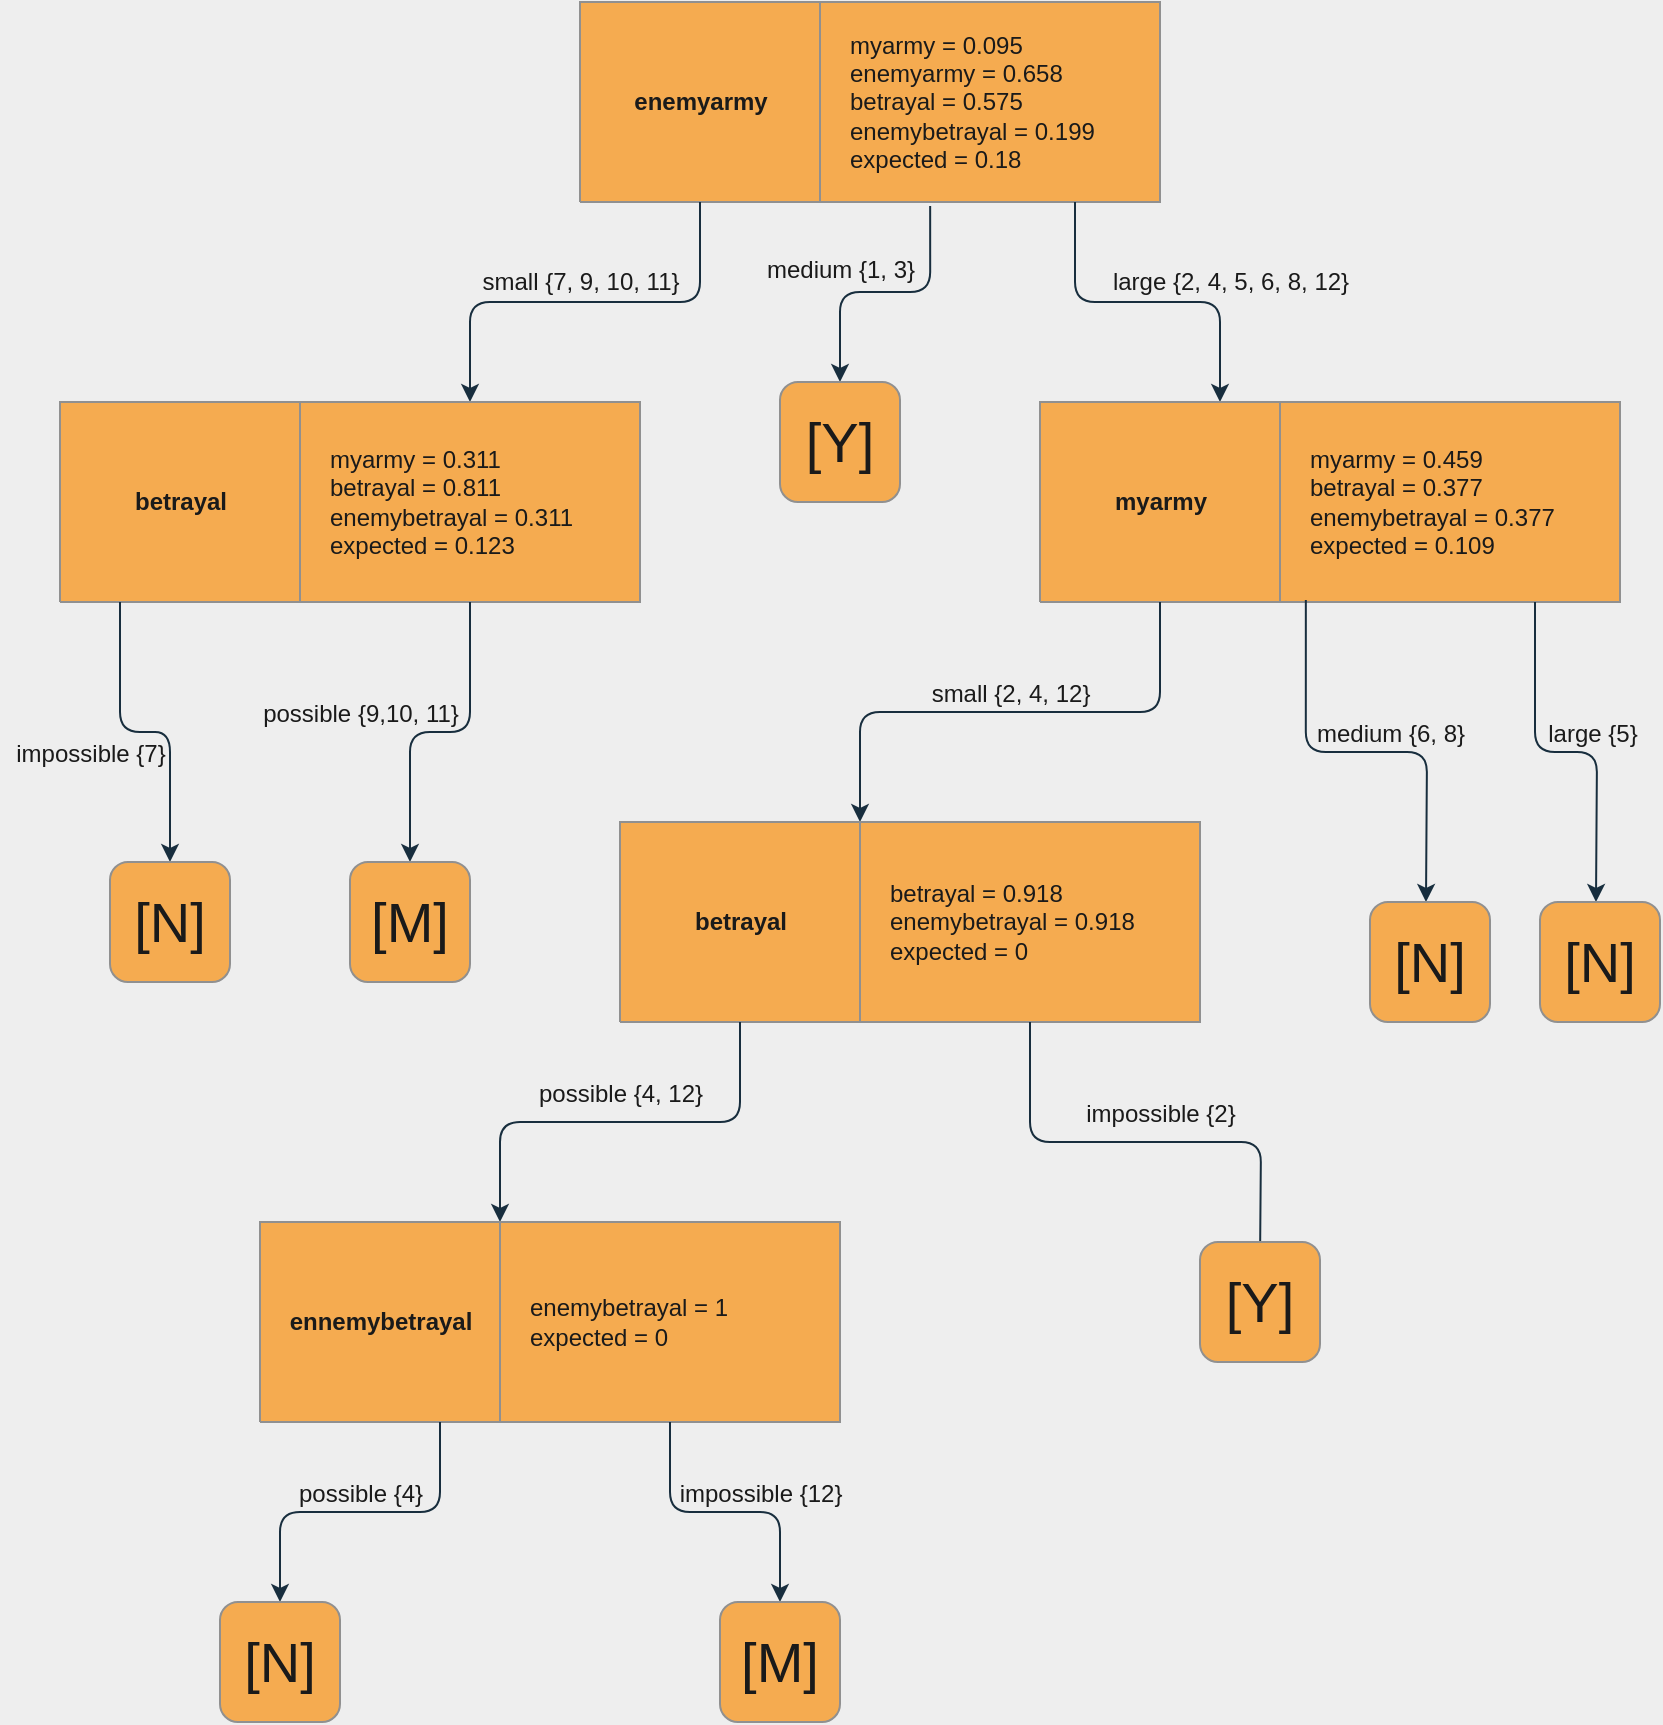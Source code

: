 <mxfile>
    <diagram id="Z1m4EYd7OegtZ1p46jpr" name="Page-1">
        <mxGraphModel dx="1968" dy="1648" grid="1" gridSize="10" guides="1" tooltips="1" connect="1" arrows="1" fold="1" page="1" pageScale="1" pageWidth="850" pageHeight="1100" background="#EEEEEE" math="0" shadow="0">
            <root>
                <mxCell id="0"/>
                <mxCell id="1" parent="0"/>
                <mxCell id="9" value="" style="swimlane;html=1;childLayout=stackLayout;resizeParent=1;resizeParentMax=0;startSize=0;horizontal=0;horizontalStack=1;rounded=1;fillColor=#F5AB50;strokeColor=#909090;fontColor=#1A1A1A;" parent="1" vertex="1">
                    <mxGeometry x="280" y="-1060" width="290" height="100" as="geometry"/>
                </mxCell>
                <mxCell id="10" value="enemyarmy" style="swimlane;html=1;startSize=130;rounded=1;fillColor=#F5AB50;strokeColor=#909090;fontColor=#1A1A1A;" parent="9" vertex="1">
                    <mxGeometry width="120" height="100" as="geometry"/>
                </mxCell>
                <mxCell id="11" value="myarmy =&amp;nbsp;0.095&lt;br&gt;enemyarmy = 0.658&lt;br&gt;betrayal = 0.575&lt;br&gt;enemybetrayal = 0.199&lt;br&gt;expected = 0.18" style="swimlane;html=1;startSize=130;fontStyle=0;align=left;verticalAlign=middle;spacingRight=1;spacingLeft=13;spacingTop=0;rounded=1;fillColor=#F5AB50;strokeColor=#909090;fontColor=#1A1A1A;" parent="9" vertex="1">
                    <mxGeometry x="120" width="170" height="100" as="geometry"/>
                </mxCell>
                <mxCell id="15" style="edgeStyle=orthogonalEdgeStyle;orthogonalLoop=1;jettySize=auto;html=1;exitX=0.5;exitY=1;exitDx=0;exitDy=0;entryX=0.5;entryY=0;entryDx=0;entryDy=0;strokeColor=#182E3E;fontColor=#1A1A1A;labelBackgroundColor=#EEEEEE;" parent="1" source="10" target="23" edge="1">
                    <mxGeometry relative="1" as="geometry">
                        <mxPoint x="210" y="-800" as="targetPoint"/>
                    </mxGeometry>
                </mxCell>
                <mxCell id="16" style="edgeStyle=orthogonalEdgeStyle;orthogonalLoop=1;jettySize=auto;html=1;exitX=0.324;exitY=1.02;exitDx=0;exitDy=0;entryX=0.5;entryY=0;entryDx=0;entryDy=0;exitPerimeter=0;strokeColor=#182E3E;fontColor=#1A1A1A;labelBackgroundColor=#EEEEEE;" parent="1" source="11" target="24" edge="1">
                    <mxGeometry relative="1" as="geometry">
                        <mxPoint x="443" y="-810" as="targetPoint"/>
                    </mxGeometry>
                </mxCell>
                <mxCell id="17" style="edgeStyle=orthogonalEdgeStyle;orthogonalLoop=1;jettySize=auto;html=1;exitX=0.75;exitY=1;exitDx=0;exitDy=0;entryX=0.75;entryY=0;entryDx=0;entryDy=0;strokeColor=#182E3E;fontColor=#1A1A1A;labelBackgroundColor=#EEEEEE;" parent="1" source="11" target="32" edge="1">
                    <mxGeometry relative="1" as="geometry">
                        <mxPoint x="640" y="-800" as="targetPoint"/>
                    </mxGeometry>
                </mxCell>
                <mxCell id="18" value="small {7, 9, 10, 11}" style="text;html=1;align=center;verticalAlign=middle;resizable=0;points=[];autosize=1;rounded=1;fontColor=#1A1A1A;" parent="1" vertex="1">
                    <mxGeometry x="225" y="-930" width="110" height="20" as="geometry"/>
                </mxCell>
                <mxCell id="19" value="medium {1, 3}" style="text;html=1;align=center;verticalAlign=middle;resizable=0;points=[];autosize=1;rounded=1;fontColor=#1A1A1A;" parent="1" vertex="1">
                    <mxGeometry x="365" y="-936" width="90" height="20" as="geometry"/>
                </mxCell>
                <mxCell id="20" value="large {2, 4, 5, 6, 8, 12}" style="text;html=1;align=center;verticalAlign=middle;resizable=0;points=[];autosize=1;rounded=1;fontColor=#1A1A1A;" parent="1" vertex="1">
                    <mxGeometry x="540" y="-930" width="130" height="20" as="geometry"/>
                </mxCell>
                <mxCell id="21" value="" style="swimlane;html=1;childLayout=stackLayout;resizeParent=1;resizeParentMax=0;startSize=0;horizontal=0;horizontalStack=1;rounded=1;fillColor=#F5AB50;strokeColor=#909090;fontColor=#1A1A1A;" parent="1" vertex="1">
                    <mxGeometry x="20" y="-860" width="290" height="100" as="geometry"/>
                </mxCell>
                <mxCell id="22" value="betrayal" style="swimlane;html=1;startSize=130;rounded=1;fillColor=#F5AB50;strokeColor=#909090;fontColor=#1A1A1A;" parent="21" vertex="1">
                    <mxGeometry width="120" height="100" as="geometry"/>
                </mxCell>
                <mxCell id="23" value="myarmy =&amp;nbsp;0.311&lt;br&gt;betrayal = 0.811&lt;br&gt;enemybetrayal = 0.311&lt;br&gt;expected = 0.123" style="swimlane;html=1;startSize=130;fontStyle=0;align=left;verticalAlign=middle;spacingRight=1;spacingLeft=13;spacingTop=0;rounded=1;fillColor=#F5AB50;strokeColor=#909090;fontColor=#1A1A1A;" parent="21" vertex="1">
                    <mxGeometry x="120" width="170" height="100" as="geometry"/>
                </mxCell>
                <mxCell id="24" value="[Y]" style="whiteSpace=wrap;html=1;aspect=fixed;align=center;fontSize=28;spacing=0;labelBorderColor=none;rounded=1;fillColor=#F5AB50;strokeColor=#909090;fontColor=#1A1A1A;" parent="1" vertex="1">
                    <mxGeometry x="380" y="-870" width="60" height="60" as="geometry"/>
                </mxCell>
                <mxCell id="25" style="edgeStyle=orthogonalEdgeStyle;orthogonalLoop=1;jettySize=auto;html=1;exitX=0.25;exitY=1;exitDx=0;exitDy=0;fontSize=28;entryX=0.5;entryY=0;entryDx=0;entryDy=0;strokeColor=#182E3E;fontColor=#1A1A1A;labelBackgroundColor=#EEEEEE;" parent="1" source="22" target="27" edge="1">
                    <mxGeometry relative="1" as="geometry">
                        <mxPoint x="40" y="-610" as="targetPoint"/>
                    </mxGeometry>
                </mxCell>
                <mxCell id="26" value="&lt;font style=&quot;font-size: 12px&quot;&gt;impossible {7}&lt;/font&gt;" style="text;html=1;align=center;verticalAlign=middle;resizable=0;points=[];autosize=1;fontSize=28;rounded=1;fontColor=#1A1A1A;" parent="1" vertex="1">
                    <mxGeometry x="-10" y="-710" width="90" height="40" as="geometry"/>
                </mxCell>
                <mxCell id="27" value="[N]" style="whiteSpace=wrap;html=1;aspect=fixed;align=center;fontSize=28;spacing=0;labelBorderColor=none;rounded=1;fillColor=#F5AB50;strokeColor=#909090;fontColor=#1A1A1A;" parent="1" vertex="1">
                    <mxGeometry x="45" y="-630" width="60" height="60" as="geometry"/>
                </mxCell>
                <mxCell id="28" style="edgeStyle=orthogonalEdgeStyle;orthogonalLoop=1;jettySize=auto;html=1;exitX=0.5;exitY=1;exitDx=0;exitDy=0;fontSize=28;entryX=0.5;entryY=0;entryDx=0;entryDy=0;strokeColor=#182E3E;fontColor=#1A1A1A;labelBackgroundColor=#EEEEEE;" parent="1" source="23" target="30" edge="1">
                    <mxGeometry relative="1" as="geometry">
                        <mxPoint x="270" y="-620" as="targetPoint"/>
                    </mxGeometry>
                </mxCell>
                <mxCell id="29" value="&lt;font style=&quot;font-size: 12px&quot;&gt;possible {9,10, 11}&lt;/font&gt;" style="text;html=1;align=center;verticalAlign=middle;resizable=0;points=[];autosize=1;fontSize=28;rounded=1;fontColor=#1A1A1A;" parent="1" vertex="1">
                    <mxGeometry x="115" y="-730" width="110" height="40" as="geometry"/>
                </mxCell>
                <mxCell id="30" value="[M]" style="whiteSpace=wrap;html=1;aspect=fixed;align=center;fontSize=28;spacing=0;labelBorderColor=none;rounded=1;fillColor=#F5AB50;strokeColor=#909090;fontColor=#1A1A1A;" parent="1" vertex="1">
                    <mxGeometry x="165" y="-630" width="60" height="60" as="geometry"/>
                </mxCell>
                <mxCell id="31" value="" style="swimlane;html=1;childLayout=stackLayout;resizeParent=1;resizeParentMax=0;startSize=0;horizontal=0;horizontalStack=1;rounded=1;fillColor=#F5AB50;strokeColor=#909090;fontColor=#1A1A1A;" parent="1" vertex="1">
                    <mxGeometry x="510" y="-860" width="290" height="100" as="geometry"/>
                </mxCell>
                <mxCell id="32" value="myarmy" style="swimlane;html=1;startSize=130;rounded=1;fillColor=#F5AB50;strokeColor=#909090;fontColor=#1A1A1A;" parent="31" vertex="1">
                    <mxGeometry width="120" height="100" as="geometry"/>
                </mxCell>
                <mxCell id="33" value="myarmy =&amp;nbsp;0.459&lt;br&gt;betrayal = 0.377&lt;br&gt;enemybetrayal = 0.377&lt;br&gt;expected = 0.109" style="swimlane;html=1;startSize=130;fontStyle=0;align=left;verticalAlign=middle;spacingRight=1;spacingLeft=13;spacingTop=0;rounded=1;fillColor=#F5AB50;strokeColor=#909090;fontColor=#1A1A1A;" parent="31" vertex="1">
                    <mxGeometry x="120" width="170" height="100" as="geometry"/>
                </mxCell>
                <mxCell id="34" style="edgeStyle=orthogonalEdgeStyle;orthogonalLoop=1;jettySize=auto;html=1;exitX=0.5;exitY=1;exitDx=0;exitDy=0;fontSize=28;entryX=1;entryY=0;entryDx=0;entryDy=0;strokeColor=#182E3E;fontColor=#1A1A1A;labelBackgroundColor=#EEEEEE;" parent="1" source="32" target="44" edge="1">
                    <mxGeometry relative="1" as="geometry">
                        <mxPoint x="430" y="-550" as="targetPoint"/>
                    </mxGeometry>
                </mxCell>
                <mxCell id="35" style="edgeStyle=orthogonalEdgeStyle;orthogonalLoop=1;jettySize=auto;html=1;exitX=0.076;exitY=0.99;exitDx=0;exitDy=0;fontSize=28;exitPerimeter=0;strokeColor=#182E3E;fontColor=#1A1A1A;labelBackgroundColor=#EEEEEE;" parent="1" source="33" edge="1">
                    <mxGeometry relative="1" as="geometry">
                        <mxPoint x="703" y="-610" as="targetPoint"/>
                    </mxGeometry>
                </mxCell>
                <mxCell id="36" style="edgeStyle=orthogonalEdgeStyle;orthogonalLoop=1;jettySize=auto;html=1;exitX=0.75;exitY=1;exitDx=0;exitDy=0;fontSize=28;strokeColor=#182E3E;fontColor=#1A1A1A;labelBackgroundColor=#EEEEEE;" parent="1" source="33" edge="1">
                    <mxGeometry relative="1" as="geometry">
                        <mxPoint x="788" y="-610" as="targetPoint"/>
                    </mxGeometry>
                </mxCell>
                <mxCell id="37" value="&lt;font style=&quot;font-size: 12px&quot;&gt;medium {6, 8}&lt;/font&gt;" style="text;html=1;align=center;verticalAlign=middle;resizable=0;points=[];autosize=1;fontSize=28;rounded=1;fontColor=#1A1A1A;" parent="1" vertex="1">
                    <mxGeometry x="640" y="-720" width="90" height="40" as="geometry"/>
                </mxCell>
                <mxCell id="39" value="&lt;font style=&quot;font-size: 12px&quot;&gt;large {5}&lt;/font&gt;" style="text;html=1;align=center;verticalAlign=middle;resizable=0;points=[];autosize=1;fontSize=28;rounded=1;fontColor=#1A1A1A;" parent="1" vertex="1">
                    <mxGeometry x="756" y="-720" width="60" height="40" as="geometry"/>
                </mxCell>
                <mxCell id="40" value="[N]" style="whiteSpace=wrap;html=1;aspect=fixed;align=center;fontSize=28;spacing=0;labelBorderColor=none;rounded=1;fillColor=#F5AB50;strokeColor=#909090;fontColor=#1A1A1A;" parent="1" vertex="1">
                    <mxGeometry x="760" y="-610" width="60" height="60" as="geometry"/>
                </mxCell>
                <mxCell id="41" value="[N]" style="whiteSpace=wrap;html=1;aspect=fixed;align=center;fontSize=28;spacing=0;labelBorderColor=none;rounded=1;fillColor=#F5AB50;strokeColor=#909090;fontColor=#1A1A1A;" parent="1" vertex="1">
                    <mxGeometry x="675" y="-610" width="60" height="60" as="geometry"/>
                </mxCell>
                <mxCell id="42" value="&lt;font style=&quot;font-size: 12px&quot;&gt;small {2, 4, 12}&lt;/font&gt;" style="text;html=1;align=center;verticalAlign=middle;resizable=0;points=[];autosize=1;fontSize=28;rounded=1;fontColor=#1A1A1A;" parent="1" vertex="1">
                    <mxGeometry x="450" y="-740" width="90" height="40" as="geometry"/>
                </mxCell>
                <mxCell id="43" value="" style="swimlane;html=1;childLayout=stackLayout;resizeParent=1;resizeParentMax=0;startSize=0;horizontal=0;horizontalStack=1;rounded=1;fillColor=#F5AB50;strokeColor=#909090;fontColor=#1A1A1A;" parent="1" vertex="1">
                    <mxGeometry x="300" y="-650" width="290" height="100" as="geometry"/>
                </mxCell>
                <mxCell id="44" value="betrayal" style="swimlane;html=1;startSize=130;rounded=1;fillColor=#F5AB50;strokeColor=#909090;fontColor=#1A1A1A;" parent="43" vertex="1">
                    <mxGeometry width="120" height="100" as="geometry"/>
                </mxCell>
                <mxCell id="45" value="betrayal = 0.918&lt;br&gt;enemybetrayal = 0.918&lt;br&gt;expected = 0" style="swimlane;html=1;startSize=130;fontStyle=0;align=left;verticalAlign=middle;spacingRight=1;spacingLeft=13;spacingTop=0;rounded=1;fillColor=#F5AB50;strokeColor=#909090;fontColor=#1A1A1A;" parent="43" vertex="1">
                    <mxGeometry x="120" width="170" height="100" as="geometry"/>
                </mxCell>
                <mxCell id="46" style="edgeStyle=orthogonalEdgeStyle;orthogonalLoop=1;jettySize=auto;html=1;exitX=0.5;exitY=1;exitDx=0;exitDy=0;fontSize=28;entryX=0;entryY=0;entryDx=0;entryDy=0;strokeColor=#182E3E;fontColor=#1A1A1A;labelBackgroundColor=#EEEEEE;" parent="1" source="44" target="53" edge="1">
                    <mxGeometry relative="1" as="geometry">
                        <mxPoint x="250" y="-390" as="targetPoint"/>
                    </mxGeometry>
                </mxCell>
                <mxCell id="47" style="edgeStyle=orthogonalEdgeStyle;orthogonalLoop=1;jettySize=auto;html=1;exitX=0.5;exitY=1;exitDx=0;exitDy=0;fontSize=28;strokeColor=#182E3E;fontColor=#1A1A1A;labelBackgroundColor=#EEEEEE;" parent="1" source="45" edge="1">
                    <mxGeometry relative="1" as="geometry">
                        <mxPoint x="620" y="-430" as="targetPoint"/>
                    </mxGeometry>
                </mxCell>
                <mxCell id="48" value="&lt;font style=&quot;font-size: 12px&quot;&gt;impossible {2}&lt;/font&gt;" style="text;html=1;align=center;verticalAlign=middle;resizable=0;points=[];autosize=1;fontSize=28;rounded=1;fontColor=#1A1A1A;" parent="1" vertex="1">
                    <mxGeometry x="525" y="-530" width="90" height="40" as="geometry"/>
                </mxCell>
                <mxCell id="49" value="&lt;font style=&quot;font-size: 12px&quot;&gt;possible {4, 12}&lt;/font&gt;" style="text;html=1;align=center;verticalAlign=middle;resizable=0;points=[];autosize=1;fontSize=28;rounded=1;fontColor=#1A1A1A;" parent="1" vertex="1">
                    <mxGeometry x="250" y="-540" width="100" height="40" as="geometry"/>
                </mxCell>
                <mxCell id="50" value="[Y]" style="whiteSpace=wrap;html=1;aspect=fixed;align=center;fontSize=28;spacing=0;labelBorderColor=none;rounded=1;fillColor=#F5AB50;strokeColor=#909090;fontColor=#1A1A1A;" parent="1" vertex="1">
                    <mxGeometry x="590" y="-440" width="60" height="60" as="geometry"/>
                </mxCell>
                <mxCell id="51" value="" style="swimlane;html=1;childLayout=stackLayout;resizeParent=1;resizeParentMax=0;startSize=0;horizontal=0;horizontalStack=1;rounded=1;fillColor=#F5AB50;strokeColor=#909090;fontColor=#1A1A1A;" parent="1" vertex="1">
                    <mxGeometry x="120" y="-450" width="290" height="100" as="geometry"/>
                </mxCell>
                <mxCell id="52" value="ennemybetrayal" style="swimlane;html=1;startSize=130;rounded=1;fillColor=#F5AB50;strokeColor=#909090;fontColor=#1A1A1A;" parent="51" vertex="1">
                    <mxGeometry width="120" height="100" as="geometry"/>
                </mxCell>
                <mxCell id="53" value="enemybetrayal = 1&lt;br&gt;expected = 0" style="swimlane;html=1;startSize=130;fontStyle=0;align=left;verticalAlign=middle;spacingRight=1;spacingLeft=13;spacingTop=0;rounded=1;fillColor=#F5AB50;strokeColor=#909090;fontColor=#1A1A1A;" parent="51" vertex="1">
                    <mxGeometry x="120" width="170" height="100" as="geometry"/>
                </mxCell>
                <mxCell id="54" style="edgeStyle=orthogonalEdgeStyle;orthogonalLoop=1;jettySize=auto;html=1;exitX=0.75;exitY=1;exitDx=0;exitDy=0;fontSize=28;entryX=0.5;entryY=0;entryDx=0;entryDy=0;strokeColor=#182E3E;fontColor=#1A1A1A;labelBackgroundColor=#EEEEEE;" parent="1" source="52" target="59" edge="1">
                    <mxGeometry relative="1" as="geometry">
                        <mxPoint x="130" y="-270" as="targetPoint"/>
                    </mxGeometry>
                </mxCell>
                <mxCell id="55" style="edgeStyle=orthogonalEdgeStyle;orthogonalLoop=1;jettySize=auto;html=1;exitX=0.5;exitY=1;exitDx=0;exitDy=0;fontSize=28;entryX=0.5;entryY=0;entryDx=0;entryDy=0;strokeColor=#182E3E;fontColor=#1A1A1A;labelBackgroundColor=#EEEEEE;" parent="1" source="53" target="58" edge="1">
                    <mxGeometry relative="1" as="geometry">
                        <mxPoint x="420" y="-340" as="targetPoint"/>
                        <mxPoint x="325" y="-420" as="sourcePoint"/>
                    </mxGeometry>
                </mxCell>
                <mxCell id="56" value="&lt;font style=&quot;font-size: 12px&quot;&gt;possible {4}&lt;/font&gt;" style="text;html=1;align=center;verticalAlign=middle;resizable=0;points=[];autosize=1;fontSize=28;rounded=1;fontColor=#1A1A1A;" parent="1" vertex="1">
                    <mxGeometry x="130" y="-340" width="80" height="40" as="geometry"/>
                </mxCell>
                <mxCell id="57" value="&lt;font style=&quot;font-size: 12px&quot;&gt;impossible {12}&lt;/font&gt;" style="text;html=1;align=center;verticalAlign=middle;resizable=0;points=[];autosize=1;fontSize=28;rounded=1;fontColor=#1A1A1A;" parent="1" vertex="1">
                    <mxGeometry x="320" y="-340" width="100" height="40" as="geometry"/>
                </mxCell>
                <mxCell id="58" value="[M]" style="whiteSpace=wrap;html=1;aspect=fixed;align=center;fontSize=28;spacing=0;labelBorderColor=none;rounded=1;fillColor=#F5AB50;strokeColor=#909090;fontColor=#1A1A1A;" parent="1" vertex="1">
                    <mxGeometry x="350" y="-260" width="60" height="60" as="geometry"/>
                </mxCell>
                <mxCell id="59" value="[N]" style="whiteSpace=wrap;html=1;aspect=fixed;align=center;fontSize=28;spacing=0;labelBorderColor=none;rounded=1;fillColor=#F5AB50;strokeColor=#909090;fontColor=#1A1A1A;" parent="1" vertex="1">
                    <mxGeometry x="100" y="-260" width="60" height="60" as="geometry"/>
                </mxCell>
            </root>
        </mxGraphModel>
    </diagram>
</mxfile>